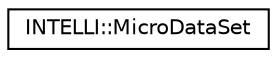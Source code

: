 digraph "Graphical Class Hierarchy"
{
 // LATEX_PDF_SIZE
  edge [fontname="Helvetica",fontsize="10",labelfontname="Helvetica",labelfontsize="10"];
  node [fontname="Helvetica",fontsize="10",shape=record];
  rankdir="LR";
  Node0 [label="INTELLI::MicroDataSet",height=0.2,width=0.4,color="black", fillcolor="white", style="filled",URL="$classINTELLI_1_1MicroDataSet.html",tooltip=" "];
}
